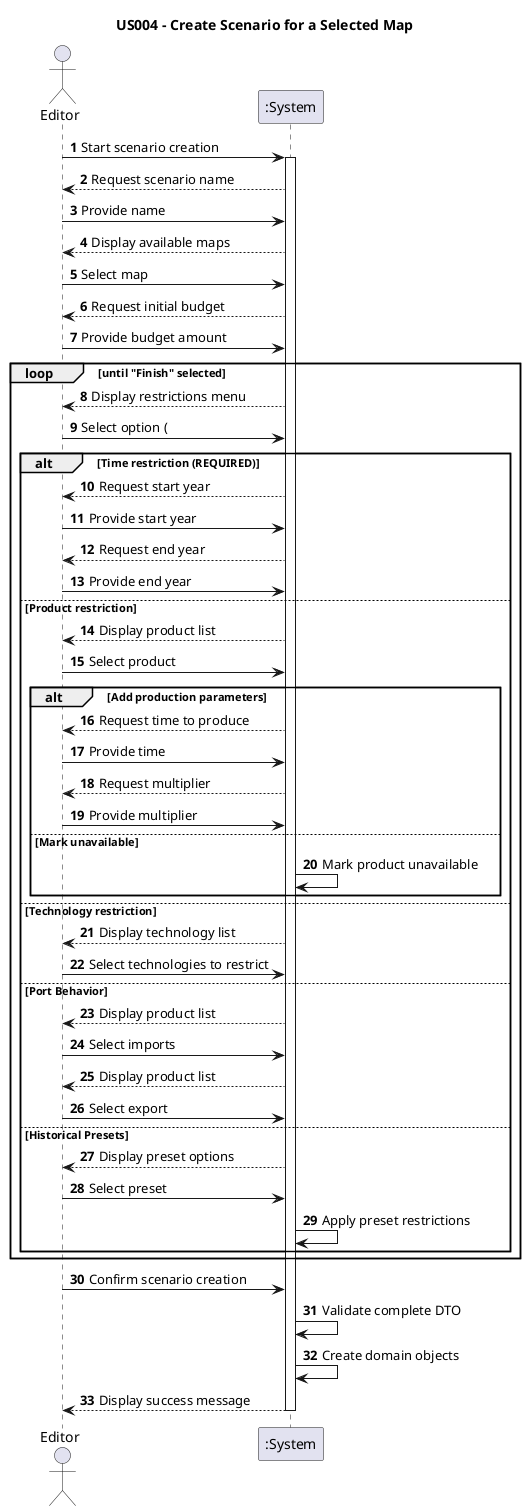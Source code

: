 @startuml
title US004 - Create Scenario for a Selected Map

actor Editor
participant ":System" as System
autonumber
skinparam maxMessageSize 250

' === Main Flow ===
Editor -> System: Start scenario creation
activate System
System --> Editor: Request scenario name
Editor -> System: Provide name

System --> Editor: Display available maps
Editor -> System: Select map

System --> Editor: Request initial budget
Editor -> System: Provide budget amount

' === Restrictions Flow ===
loop until "Finish" selected
    System --> Editor: Display restrictions menu
    Editor -> System: Select option (

    alt Time restriction (REQUIRED)
        System --> Editor: Request start year
        Editor -> System: Provide start year
        System --> Editor: Request end year
        Editor -> System: Provide end year

    else Product restriction
        System --> Editor: Display product list
        Editor -> System: Select product
        alt Add production parameters
            System --> Editor: Request time to produce
            Editor -> System: Provide time
            System --> Editor: Request multiplier
            Editor -> System: Provide multiplier
        else Mark unavailable
            System -> System: Mark product unavailable
        end

    else Technology restriction
        System --> Editor: Display technology list
        Editor -> System: Select technologies to restrict

    else Port Behavior
        System --> Editor: Display product list
        Editor -> System: Select imports
        System --> Editor: Display product list
        Editor -> System: Select export

    else Historical Presets
        System --> Editor: Display preset options
        Editor -> System: Select preset
        System -> System: Apply preset restrictions
    end
end

' === Finalization ===
Editor -> System: Confirm scenario creation
System -> System: Validate complete DTO
System -> System: Create domain objects
System --> Editor: Display success message

deactivate System
@enduml